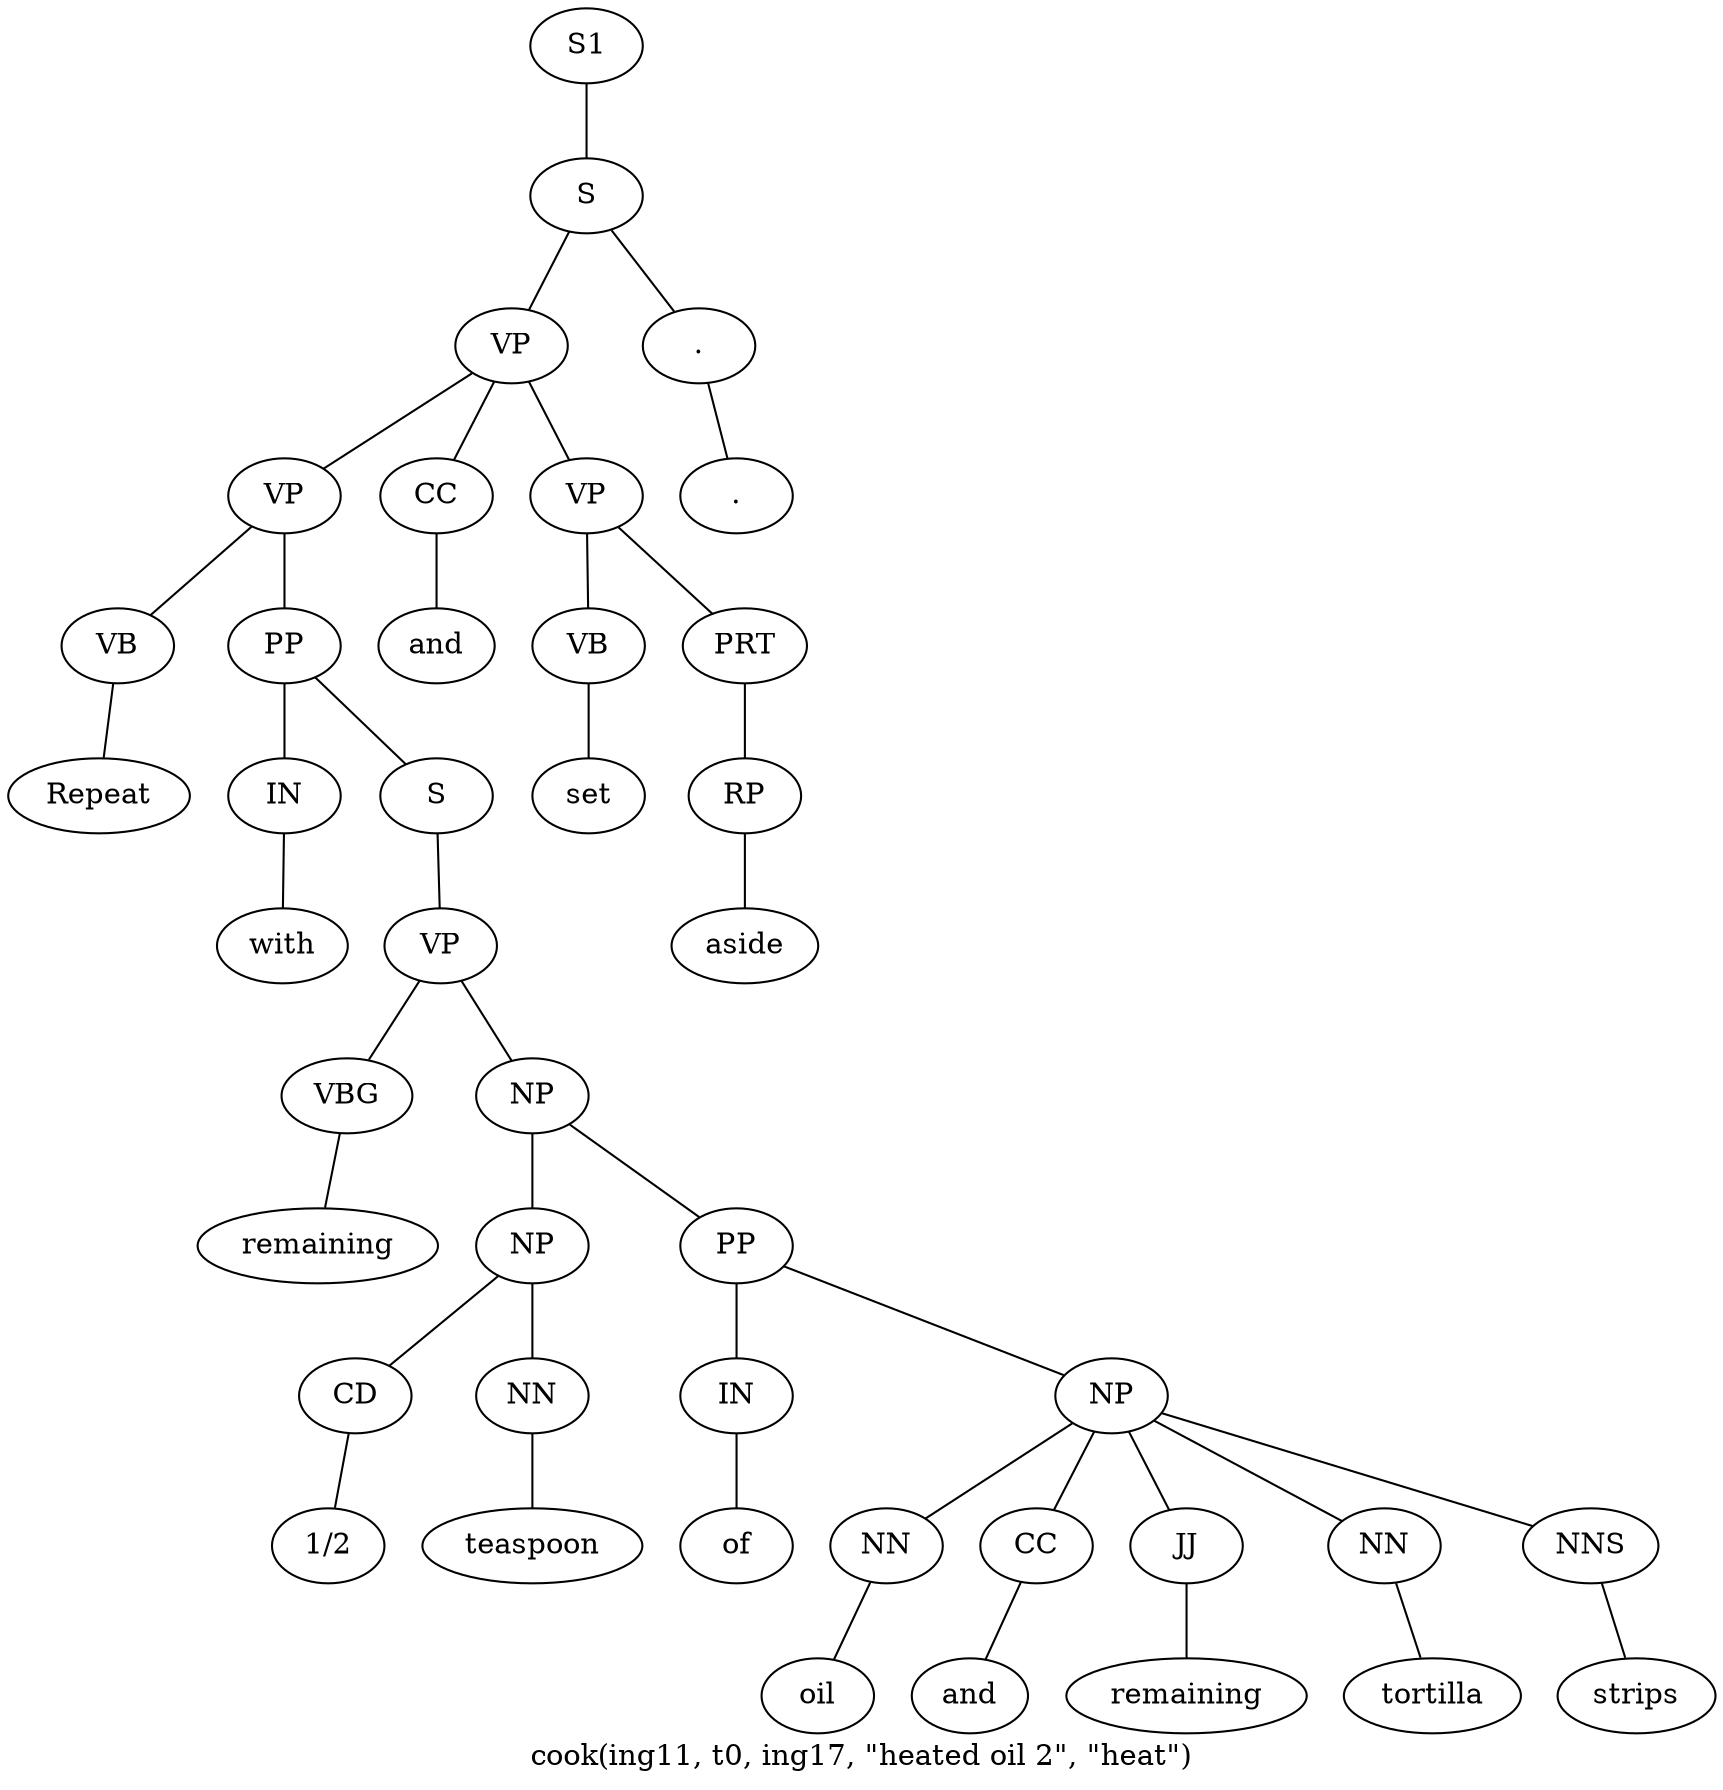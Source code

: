 graph SyntaxGraph {
	label = "cook(ing11, t0, ing17, \"heated oil 2\", \"heat\")";
	Node0 [label="S1"];
	Node1 [label="S"];
	Node2 [label="VP"];
	Node3 [label="VP"];
	Node4 [label="VB"];
	Node5 [label="Repeat"];
	Node6 [label="PP"];
	Node7 [label="IN"];
	Node8 [label="with"];
	Node9 [label="S"];
	Node10 [label="VP"];
	Node11 [label="VBG"];
	Node12 [label="remaining"];
	Node13 [label="NP"];
	Node14 [label="NP"];
	Node15 [label="CD"];
	Node16 [label="1/2"];
	Node17 [label="NN"];
	Node18 [label="teaspoon"];
	Node19 [label="PP"];
	Node20 [label="IN"];
	Node21 [label="of"];
	Node22 [label="NP"];
	Node23 [label="NN"];
	Node24 [label="oil"];
	Node25 [label="CC"];
	Node26 [label="and"];
	Node27 [label="JJ"];
	Node28 [label="remaining"];
	Node29 [label="NN"];
	Node30 [label="tortilla"];
	Node31 [label="NNS"];
	Node32 [label="strips"];
	Node33 [label="CC"];
	Node34 [label="and"];
	Node35 [label="VP"];
	Node36 [label="VB"];
	Node37 [label="set"];
	Node38 [label="PRT"];
	Node39 [label="RP"];
	Node40 [label="aside"];
	Node41 [label="."];
	Node42 [label="."];

	Node0 -- Node1;
	Node1 -- Node2;
	Node1 -- Node41;
	Node2 -- Node3;
	Node2 -- Node33;
	Node2 -- Node35;
	Node3 -- Node4;
	Node3 -- Node6;
	Node4 -- Node5;
	Node6 -- Node7;
	Node6 -- Node9;
	Node7 -- Node8;
	Node9 -- Node10;
	Node10 -- Node11;
	Node10 -- Node13;
	Node11 -- Node12;
	Node13 -- Node14;
	Node13 -- Node19;
	Node14 -- Node15;
	Node14 -- Node17;
	Node15 -- Node16;
	Node17 -- Node18;
	Node19 -- Node20;
	Node19 -- Node22;
	Node20 -- Node21;
	Node22 -- Node23;
	Node22 -- Node25;
	Node22 -- Node27;
	Node22 -- Node29;
	Node22 -- Node31;
	Node23 -- Node24;
	Node25 -- Node26;
	Node27 -- Node28;
	Node29 -- Node30;
	Node31 -- Node32;
	Node33 -- Node34;
	Node35 -- Node36;
	Node35 -- Node38;
	Node36 -- Node37;
	Node38 -- Node39;
	Node39 -- Node40;
	Node41 -- Node42;
}